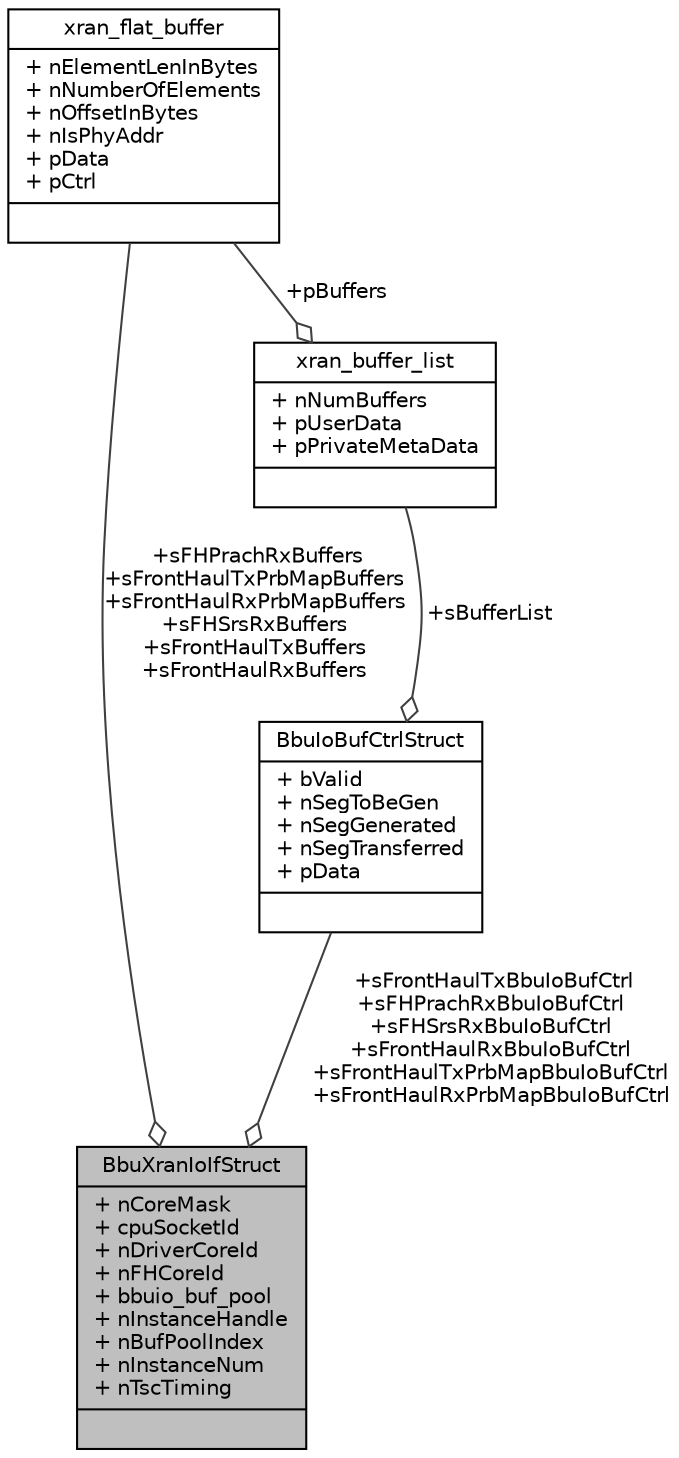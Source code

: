 digraph "BbuXranIoIfStruct"
{
 // LATEX_PDF_SIZE
  edge [fontname="Helvetica",fontsize="10",labelfontname="Helvetica",labelfontsize="10"];
  node [fontname="Helvetica",fontsize="10",shape=record];
  Node1 [label="{BbuXranIoIfStruct\n|+ nCoreMask\l+ cpuSocketId\l+ nDriverCoreId\l+ nFHCoreId\l+ bbuio_buf_pool\l+ nInstanceHandle\l+ nBufPoolIndex\l+ nInstanceNum\l+ nTscTiming\l|}",height=0.2,width=0.4,color="black", fillcolor="grey75", style="filled", fontcolor="black",tooltip=" "];
  Node2 -> Node1 [color="grey25",fontsize="10",style="solid",label=" +sFrontHaulTxBbuIoBufCtrl\n+sFHPrachRxBbuIoBufCtrl\n+sFHSrsRxBbuIoBufCtrl\n+sFrontHaulRxBbuIoBufCtrl\n+sFrontHaulTxPrbMapBbuIoBufCtrl\n+sFrontHaulRxPrbMapBbuIoBufCtrl" ,arrowhead="odiamond",fontname="Helvetica"];
  Node2 [label="{BbuIoBufCtrlStruct\n|+ bValid\l+ nSegToBeGen\l+ nSegGenerated\l+ nSegTransferred\l+ pData\l|}",height=0.2,width=0.4,color="black", fillcolor="white", style="filled",URL="$struct_bbu_io_buf_ctrl_struct.html",tooltip=" "];
  Node3 -> Node2 [color="grey25",fontsize="10",style="solid",label=" +sBufferList" ,arrowhead="odiamond",fontname="Helvetica"];
  Node3 [label="{xran_buffer_list\n|+ nNumBuffers\l+ pUserData\l+ pPrivateMetaData\l|}",height=0.2,width=0.4,color="black", fillcolor="white", style="filled",URL="$structxran__buffer__list.html",tooltip=" "];
  Node4 -> Node3 [color="grey25",fontsize="10",style="solid",label=" +pBuffers" ,arrowhead="odiamond",fontname="Helvetica"];
  Node4 [label="{xran_flat_buffer\n|+ nElementLenInBytes\l+ nNumberOfElements\l+ nOffsetInBytes\l+ nIsPhyAddr\l+ pData\l+ pCtrl\l|}",height=0.2,width=0.4,color="black", fillcolor="white", style="filled",URL="$structxran__flat__buffer.html",tooltip=" "];
  Node4 -> Node1 [color="grey25",fontsize="10",style="solid",label=" +sFHPrachRxBuffers\n+sFrontHaulTxPrbMapBuffers\n+sFrontHaulRxPrbMapBuffers\n+sFHSrsRxBuffers\n+sFrontHaulTxBuffers\n+sFrontHaulRxBuffers" ,arrowhead="odiamond",fontname="Helvetica"];
}
